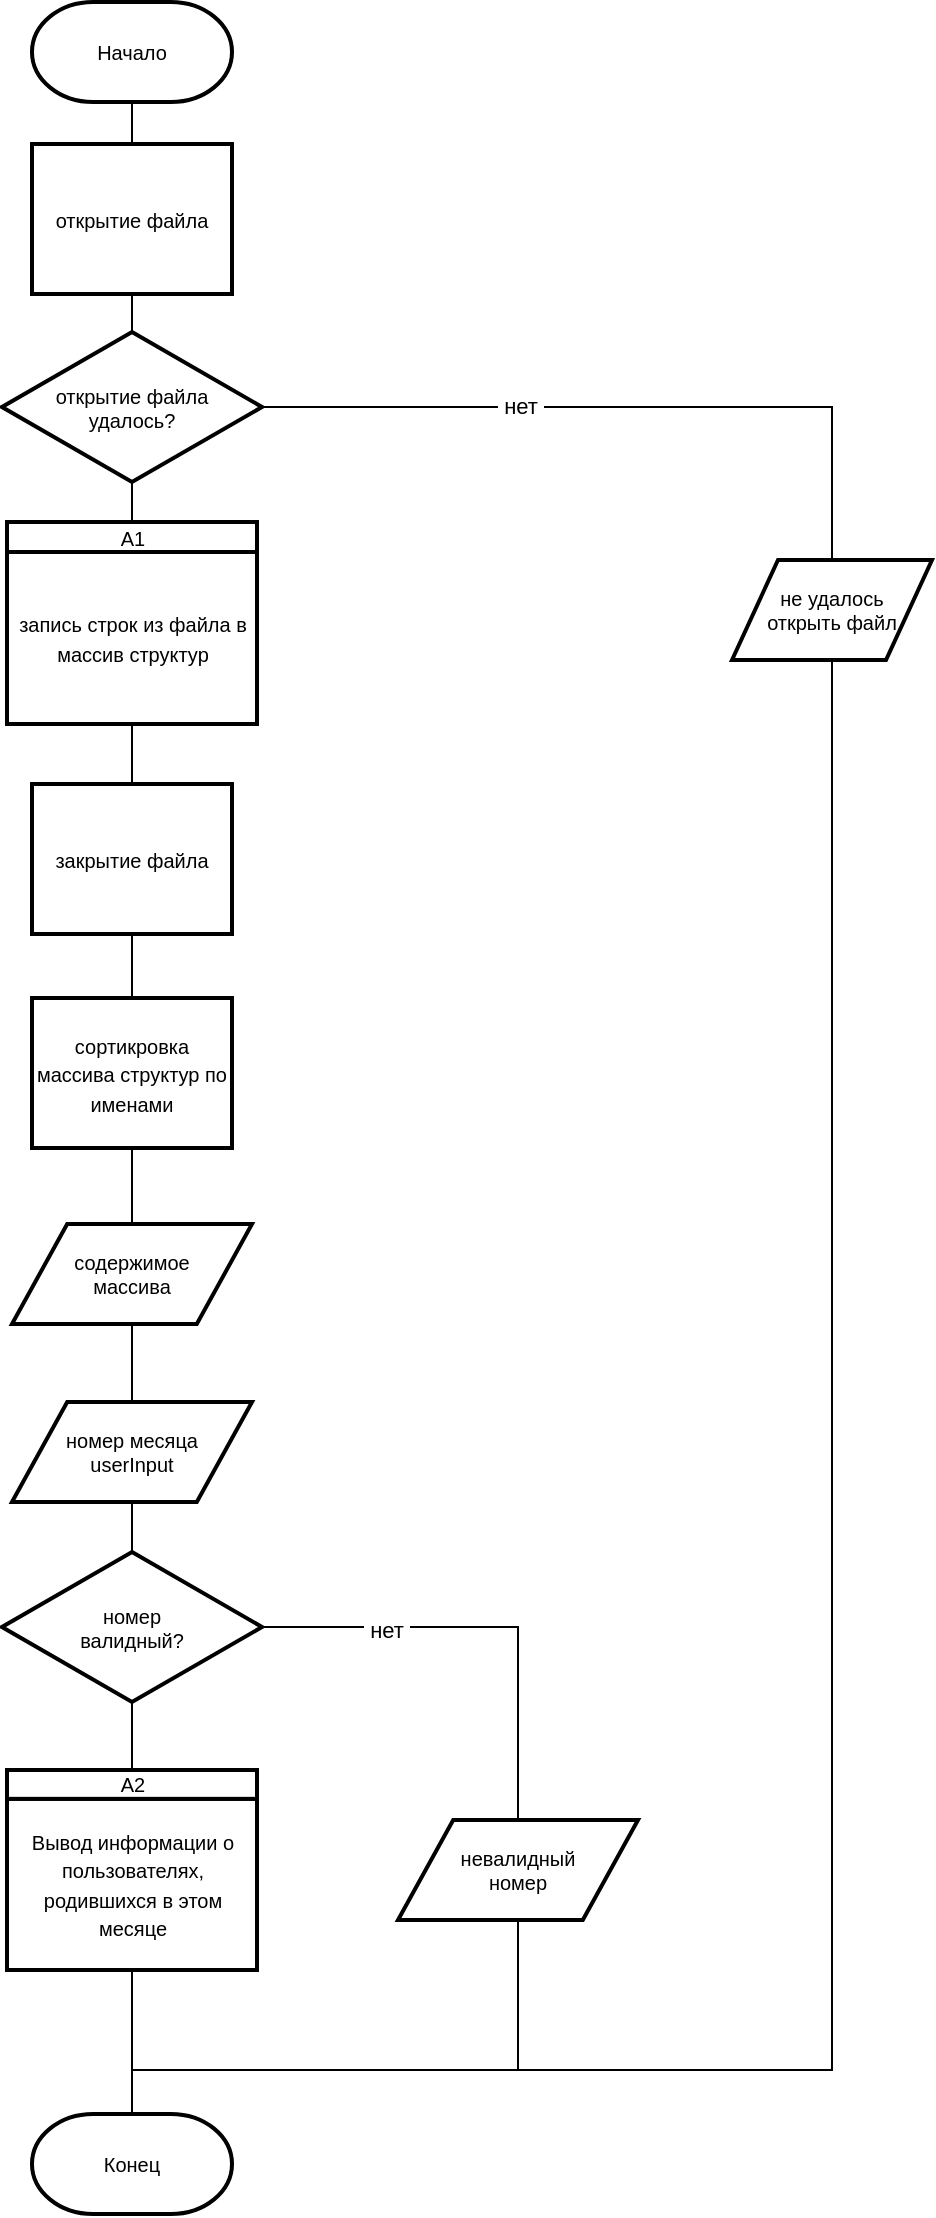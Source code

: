 <mxfile version="22.0.3" type="device" pages="3">
  <diagram name="main" id="lazlIpi1OaGIUPXyTEgX">
    <mxGraphModel dx="1235" dy="787" grid="0" gridSize="10" guides="1" tooltips="1" connect="1" arrows="1" fold="1" page="1" pageScale="1" pageWidth="827" pageHeight="1169" background="#FFFFFF" math="0" shadow="0">
      <root>
        <mxCell id="0" />
        <mxCell id="1" parent="0" />
        <mxCell id="wv007iws87gYzjvr48aI-2" value="" style="edgeStyle=orthogonalEdgeStyle;rounded=0;orthogonalLoop=1;jettySize=auto;html=1;endArrow=none;endFill=0;" edge="1" parent="1" source="Z46A1Nm37qk2X34-WZP2-1" target="wv007iws87gYzjvr48aI-1">
          <mxGeometry relative="1" as="geometry" />
        </mxCell>
        <mxCell id="Z46A1Nm37qk2X34-WZP2-1" value="Начало" style="strokeWidth=2;html=1;shape=mxgraph.flowchart.terminator;whiteSpace=wrap;fontSize=10;" parent="1" vertex="1">
          <mxGeometry x="224" y="28" width="100" height="50" as="geometry" />
        </mxCell>
        <mxCell id="Z46A1Nm37qk2X34-WZP2-2" value="Конец" style="strokeWidth=2;html=1;shape=mxgraph.flowchart.terminator;whiteSpace=wrap;fontSize=10;" parent="1" vertex="1">
          <mxGeometry x="224" y="1084" width="100" height="50" as="geometry" />
        </mxCell>
        <mxCell id="0dz4L4JcgLupeFccREA_-4" style="edgeStyle=orthogonalEdgeStyle;rounded=0;orthogonalLoop=1;jettySize=auto;html=1;entryX=0.5;entryY=0;entryDx=0;entryDy=0;endArrow=none;endFill=0;" parent="1" source="Z46A1Nm37qk2X34-WZP2-4" target="Z46A1Nm37qk2X34-WZP2-11" edge="1">
          <mxGeometry relative="1" as="geometry" />
        </mxCell>
        <mxCell id="0dz4L4JcgLupeFccREA_-14" style="edgeStyle=orthogonalEdgeStyle;rounded=0;orthogonalLoop=1;jettySize=auto;html=1;entryX=0.5;entryY=0;entryDx=0;entryDy=0;endArrow=none;endFill=0;" parent="1" source="Z46A1Nm37qk2X34-WZP2-4" target="IKsZ6_xhx8FJgToT8jfW-13" edge="1">
          <mxGeometry relative="1" as="geometry" />
        </mxCell>
        <mxCell id="0dz4L4JcgLupeFccREA_-17" value="&amp;nbsp;нет&amp;nbsp;" style="edgeLabel;html=1;align=center;verticalAlign=middle;resizable=0;points=[];" parent="0dz4L4JcgLupeFccREA_-14" vertex="1" connectable="0">
          <mxGeometry x="-0.288" y="1" relative="1" as="geometry">
            <mxPoint as="offset" />
          </mxGeometry>
        </mxCell>
        <mxCell id="Z46A1Nm37qk2X34-WZP2-4" value="открытие файла &lt;br&gt;удалось?" style="strokeWidth=2;html=1;shape=mxgraph.flowchart.decision;whiteSpace=wrap;fontSize=10;" parent="1" vertex="1">
          <mxGeometry x="209" y="193" width="130" height="75" as="geometry" />
        </mxCell>
        <mxCell id="0dz4L4JcgLupeFccREA_-6" value="" style="edgeStyle=orthogonalEdgeStyle;rounded=0;orthogonalLoop=1;jettySize=auto;html=1;endArrow=none;endFill=0;" parent="1" source="IKsZ6_xhx8FJgToT8jfW-1" target="IKsZ6_xhx8FJgToT8jfW-2" edge="1">
          <mxGeometry relative="1" as="geometry" />
        </mxCell>
        <mxCell id="IKsZ6_xhx8FJgToT8jfW-1" value="&lt;font style=&quot;font-size: 10px;&quot;&gt;закрытие файла&lt;/font&gt;" style="rounded=0;whiteSpace=wrap;html=1;absoluteArcSize=1;arcSize=14;strokeWidth=2;" parent="1" vertex="1">
          <mxGeometry x="224" y="419" width="100" height="75" as="geometry" />
        </mxCell>
        <mxCell id="0dz4L4JcgLupeFccREA_-7" style="edgeStyle=orthogonalEdgeStyle;rounded=0;orthogonalLoop=1;jettySize=auto;html=1;entryX=0.5;entryY=0;entryDx=0;entryDy=0;endArrow=none;endFill=0;" parent="1" source="IKsZ6_xhx8FJgToT8jfW-2" target="IKsZ6_xhx8FJgToT8jfW-4" edge="1">
          <mxGeometry relative="1" as="geometry" />
        </mxCell>
        <mxCell id="IKsZ6_xhx8FJgToT8jfW-2" value="&lt;font style=&quot;font-size: 10px;&quot;&gt;сортикровка массива структур по именами&lt;/font&gt;" style="rounded=0;whiteSpace=wrap;html=1;absoluteArcSize=1;arcSize=14;strokeWidth=2;" parent="1" vertex="1">
          <mxGeometry x="224" y="526" width="100" height="75" as="geometry" />
        </mxCell>
        <mxCell id="0dz4L4JcgLupeFccREA_-8" style="edgeStyle=orthogonalEdgeStyle;rounded=0;orthogonalLoop=1;jettySize=auto;html=1;entryX=0.5;entryY=0;entryDx=0;entryDy=0;endArrow=none;endFill=0;" parent="1" source="IKsZ6_xhx8FJgToT8jfW-4" target="IKsZ6_xhx8FJgToT8jfW-5" edge="1">
          <mxGeometry relative="1" as="geometry" />
        </mxCell>
        <mxCell id="IKsZ6_xhx8FJgToT8jfW-4" value="содержимое &lt;br&gt;массива" style="shape=parallelogram;html=1;strokeWidth=2;perimeter=parallelogramPerimeter;whiteSpace=wrap;rounded=0;arcSize=12;size=0.23;fontSize=10;" parent="1" vertex="1">
          <mxGeometry x="214" y="639" width="120" height="50" as="geometry" />
        </mxCell>
        <mxCell id="IKsZ6_xhx8FJgToT8jfW-5" value="номер месяца &lt;br&gt;userInput" style="shape=parallelogram;html=1;strokeWidth=2;perimeter=parallelogramPerimeter;whiteSpace=wrap;rounded=0;arcSize=12;size=0.23;fontSize=10;" parent="1" vertex="1">
          <mxGeometry x="214" y="728" width="120" height="50" as="geometry" />
        </mxCell>
        <mxCell id="0dz4L4JcgLupeFccREA_-10" style="edgeStyle=orthogonalEdgeStyle;rounded=0;orthogonalLoop=1;jettySize=auto;html=1;entryX=0.5;entryY=0;entryDx=0;entryDy=0;endArrow=none;endFill=0;" parent="1" source="IKsZ6_xhx8FJgToT8jfW-6" target="IKsZ6_xhx8FJgToT8jfW-9" edge="1">
          <mxGeometry relative="1" as="geometry" />
        </mxCell>
        <mxCell id="0dz4L4JcgLupeFccREA_-11" style="edgeStyle=orthogonalEdgeStyle;rounded=0;orthogonalLoop=1;jettySize=auto;html=1;entryX=0.5;entryY=0;entryDx=0;entryDy=0;endArrow=none;endFill=0;" parent="1" source="IKsZ6_xhx8FJgToT8jfW-6" target="IKsZ6_xhx8FJgToT8jfW-12" edge="1">
          <mxGeometry relative="1" as="geometry" />
        </mxCell>
        <mxCell id="0dz4L4JcgLupeFccREA_-18" value="&amp;nbsp;нет&amp;nbsp;" style="edgeLabel;html=1;align=center;verticalAlign=middle;resizable=0;points=[];" parent="0dz4L4JcgLupeFccREA_-11" vertex="1" connectable="0">
          <mxGeometry x="-0.454" y="-1" relative="1" as="geometry">
            <mxPoint as="offset" />
          </mxGeometry>
        </mxCell>
        <mxCell id="IKsZ6_xhx8FJgToT8jfW-6" value="номер &lt;br&gt;валидный?" style="strokeWidth=2;html=1;shape=mxgraph.flowchart.decision;whiteSpace=wrap;fontSize=10;" parent="1" vertex="1">
          <mxGeometry x="209" y="803" width="130" height="75" as="geometry" />
        </mxCell>
        <mxCell id="IKsZ6_xhx8FJgToT8jfW-7" value="" style="group" parent="1" vertex="1" connectable="0">
          <mxGeometry x="211.5" y="912" width="125" height="100" as="geometry" />
        </mxCell>
        <mxCell id="IKsZ6_xhx8FJgToT8jfW-8" value="&lt;font style=&quot;font-size: 10px;&quot;&gt;Вывод информации о пользователях, родившихся в этом месяце&lt;/font&gt;" style="rounded=0;whiteSpace=wrap;html=1;absoluteArcSize=1;arcSize=14;strokeWidth=2;" parent="IKsZ6_xhx8FJgToT8jfW-7" vertex="1">
          <mxGeometry y="14.42" width="125" height="85.58" as="geometry" />
        </mxCell>
        <mxCell id="IKsZ6_xhx8FJgToT8jfW-9" value="&lt;font style=&quot;font-size: 10px;&quot;&gt;А2&lt;/font&gt;" style="rounded=0;whiteSpace=wrap;html=1;absoluteArcSize=1;arcSize=14;strokeWidth=2;" parent="IKsZ6_xhx8FJgToT8jfW-7" vertex="1">
          <mxGeometry width="125" height="14.42" as="geometry" />
        </mxCell>
        <mxCell id="IKsZ6_xhx8FJgToT8jfW-10" value="" style="group" parent="1" vertex="1" connectable="0">
          <mxGeometry x="211.5" y="288" width="125" height="101" as="geometry" />
        </mxCell>
        <mxCell id="Z46A1Nm37qk2X34-WZP2-10" value="&lt;span style=&quot;font-size: 10px;&quot;&gt;запись строк из файла в массив структур&lt;/span&gt;" style="rounded=0;whiteSpace=wrap;html=1;absoluteArcSize=1;arcSize=14;strokeWidth=2;" parent="IKsZ6_xhx8FJgToT8jfW-10" vertex="1">
          <mxGeometry y="15" width="125" height="86" as="geometry" />
        </mxCell>
        <mxCell id="Z46A1Nm37qk2X34-WZP2-11" value="&lt;font style=&quot;font-size: 10px;&quot;&gt;А1&lt;/font&gt;" style="rounded=0;whiteSpace=wrap;html=1;absoluteArcSize=1;arcSize=14;strokeWidth=2;" parent="IKsZ6_xhx8FJgToT8jfW-10" vertex="1">
          <mxGeometry width="125" height="15" as="geometry" />
        </mxCell>
        <mxCell id="IKsZ6_xhx8FJgToT8jfW-12" value="невалидный &lt;br&gt;номер" style="shape=parallelogram;html=1;strokeWidth=2;perimeter=parallelogramPerimeter;whiteSpace=wrap;rounded=0;arcSize=12;size=0.23;fontSize=10;" parent="1" vertex="1">
          <mxGeometry x="407" y="937" width="120" height="50" as="geometry" />
        </mxCell>
        <mxCell id="IKsZ6_xhx8FJgToT8jfW-13" value="не удалось &lt;br&gt;открыть файл" style="shape=parallelogram;html=1;strokeWidth=2;perimeter=parallelogramPerimeter;whiteSpace=wrap;rounded=0;arcSize=12;size=0.23;fontSize=10;" parent="1" vertex="1">
          <mxGeometry x="574" y="307" width="100" height="50" as="geometry" />
        </mxCell>
        <mxCell id="0dz4L4JcgLupeFccREA_-5" style="edgeStyle=orthogonalEdgeStyle;rounded=0;orthogonalLoop=1;jettySize=auto;html=1;entryX=0.5;entryY=0;entryDx=0;entryDy=0;endArrow=none;endFill=0;" parent="1" source="Z46A1Nm37qk2X34-WZP2-10" target="IKsZ6_xhx8FJgToT8jfW-1" edge="1">
          <mxGeometry relative="1" as="geometry" />
        </mxCell>
        <mxCell id="0dz4L4JcgLupeFccREA_-9" style="edgeStyle=orthogonalEdgeStyle;rounded=0;orthogonalLoop=1;jettySize=auto;html=1;entryX=0.5;entryY=0;entryDx=0;entryDy=0;entryPerimeter=0;endArrow=none;endFill=0;" parent="1" source="IKsZ6_xhx8FJgToT8jfW-5" target="IKsZ6_xhx8FJgToT8jfW-6" edge="1">
          <mxGeometry relative="1" as="geometry" />
        </mxCell>
        <mxCell id="0dz4L4JcgLupeFccREA_-12" style="edgeStyle=orthogonalEdgeStyle;rounded=0;orthogonalLoop=1;jettySize=auto;html=1;entryX=0.5;entryY=0;entryDx=0;entryDy=0;entryPerimeter=0;endArrow=none;endFill=0;" parent="1" source="IKsZ6_xhx8FJgToT8jfW-8" target="Z46A1Nm37qk2X34-WZP2-2" edge="1">
          <mxGeometry relative="1" as="geometry" />
        </mxCell>
        <mxCell id="0dz4L4JcgLupeFccREA_-13" style="edgeStyle=orthogonalEdgeStyle;rounded=0;orthogonalLoop=1;jettySize=auto;html=1;entryX=0.5;entryY=0;entryDx=0;entryDy=0;entryPerimeter=0;endArrow=none;endFill=0;" parent="1" source="IKsZ6_xhx8FJgToT8jfW-12" target="Z46A1Nm37qk2X34-WZP2-2" edge="1">
          <mxGeometry relative="1" as="geometry">
            <Array as="points">
              <mxPoint x="467" y="1062" />
              <mxPoint x="274" y="1062" />
            </Array>
          </mxGeometry>
        </mxCell>
        <mxCell id="0dz4L4JcgLupeFccREA_-15" style="edgeStyle=orthogonalEdgeStyle;rounded=0;orthogonalLoop=1;jettySize=auto;html=1;entryX=0.5;entryY=0;entryDx=0;entryDy=0;entryPerimeter=0;endArrow=none;endFill=0;" parent="1" source="IKsZ6_xhx8FJgToT8jfW-13" target="Z46A1Nm37qk2X34-WZP2-2" edge="1">
          <mxGeometry relative="1" as="geometry">
            <Array as="points">
              <mxPoint x="624" y="1062" />
              <mxPoint x="274" y="1062" />
            </Array>
          </mxGeometry>
        </mxCell>
        <mxCell id="wv007iws87gYzjvr48aI-1" value="&lt;font style=&quot;font-size: 10px;&quot;&gt;открытие файла&lt;/font&gt;" style="rounded=0;whiteSpace=wrap;html=1;absoluteArcSize=1;arcSize=14;strokeWidth=2;" vertex="1" parent="1">
          <mxGeometry x="224" y="99" width="100" height="75" as="geometry" />
        </mxCell>
        <mxCell id="wv007iws87gYzjvr48aI-6" style="edgeStyle=orthogonalEdgeStyle;rounded=0;orthogonalLoop=1;jettySize=auto;html=1;entryX=0.5;entryY=0;entryDx=0;entryDy=0;entryPerimeter=0;endArrow=none;endFill=0;" edge="1" parent="1" source="wv007iws87gYzjvr48aI-1" target="Z46A1Nm37qk2X34-WZP2-4">
          <mxGeometry relative="1" as="geometry" />
        </mxCell>
      </root>
    </mxGraphModel>
  </diagram>
  <diagram id="Ln3d9JcLC5TUyUG_pwjH" name="А1">
    <mxGraphModel dx="1050" dy="669" grid="0" gridSize="10" guides="1" tooltips="1" connect="1" arrows="1" fold="1" page="1" pageScale="1" pageWidth="827" pageHeight="1169" math="0" shadow="0">
      <root>
        <mxCell id="0" />
        <mxCell id="1" parent="0" />
        <mxCell id="5QIdESNFHFzW5V-KC_6J-6" style="edgeStyle=orthogonalEdgeStyle;rounded=0;orthogonalLoop=1;jettySize=auto;html=1;entryX=0.5;entryY=0;entryDx=0;entryDy=0;endArrow=none;endFill=0;" parent="1" source="2eBIBL7nIoWC0Njgzees-1" target="2eBIBL7nIoWC0Njgzees-4" edge="1">
          <mxGeometry relative="1" as="geometry" />
        </mxCell>
        <mxCell id="2eBIBL7nIoWC0Njgzees-1" value="Начало А1" style="strokeWidth=2;html=1;shape=mxgraph.flowchart.terminator;whiteSpace=wrap;fontSize=10;" parent="1" vertex="1">
          <mxGeometry x="79.5" y="41" width="100" height="50" as="geometry" />
        </mxCell>
        <mxCell id="2eBIBL7nIoWC0Njgzees-3" value="Конец А1" style="strokeWidth=2;html=1;shape=mxgraph.flowchart.terminator;whiteSpace=wrap;fontSize=10;" parent="1" vertex="1">
          <mxGeometry x="79.5" y="734" width="100" height="50" as="geometry" />
        </mxCell>
        <mxCell id="2eBIBL7nIoWC0Njgzees-4" value="&lt;font style=&quot;font-size: 10px;&quot;&gt;i = 0&lt;/font&gt;" style="rounded=0;whiteSpace=wrap;html=1;absoluteArcSize=1;arcSize=14;strokeWidth=2;" parent="1" vertex="1">
          <mxGeometry x="92.0" y="124.0" width="75" height="50" as="geometry" />
        </mxCell>
        <mxCell id="2eBIBL7nIoWC0Njgzees-6" value="i &amp;lt; 9?" style="strokeWidth=2;html=1;shape=mxgraph.flowchart.decision;whiteSpace=wrap;fontSize=10;" parent="1" vertex="1">
          <mxGeometry x="64.5" y="205" width="130" height="75" as="geometry" />
        </mxCell>
        <mxCell id="2eBIBL7nIoWC0Njgzees-8" value="" style="edgeStyle=orthogonalEdgeStyle;rounded=0;orthogonalLoop=1;jettySize=auto;html=1;endArrow=none;endFill=0;strokeWidth=2;" parent="1" edge="1">
          <mxGeometry relative="1" as="geometry">
            <mxPoint x="466" y="431.17" as="sourcePoint" />
            <mxPoint x="495" y="430.83" as="targetPoint" />
            <Array as="points">
              <mxPoint x="495" y="430.83" />
            </Array>
          </mxGeometry>
        </mxCell>
        <mxCell id="2eBIBL7nIoWC0Njgzees-10" value="&lt;font style=&quot;font-size: 10px;&quot;&gt;в файле может быть &lt;br&gt;меньше 9 пользователей,&lt;br&gt;поэтому необходимо &lt;br&gt;запомнить, сколько&lt;br&gt;&lt;/font&gt;" style="strokeWidth=2;html=1;shape=mxgraph.flowchart.annotation_2;align=left;labelPosition=right;pointerEvents=1;" parent="1" vertex="1">
          <mxGeometry x="563" y="381" width="50" height="100" as="geometry" />
        </mxCell>
        <mxCell id="5QIdESNFHFzW5V-KC_6J-10" style="edgeStyle=orthogonalEdgeStyle;rounded=0;orthogonalLoop=1;jettySize=auto;html=1;entryX=0.5;entryY=0;entryDx=0;entryDy=0;endArrow=none;endFill=0;" parent="1" source="5QIdESNFHFzW5V-KC_6J-1" target="5QIdESNFHFzW5V-KC_6J-2" edge="1">
          <mxGeometry relative="1" as="geometry" />
        </mxCell>
        <mxCell id="5QIdESNFHFzW5V-KC_6J-12" style="edgeStyle=orthogonalEdgeStyle;rounded=0;orthogonalLoop=1;jettySize=auto;html=1;entryX=0.5;entryY=0;entryDx=0;entryDy=0;endArrow=none;endFill=0;" parent="1" source="5QIdESNFHFzW5V-KC_6J-1" target="5QIdESNFHFzW5V-KC_6J-4" edge="1">
          <mxGeometry relative="1" as="geometry" />
        </mxCell>
        <mxCell id="5QIdESNFHFzW5V-KC_6J-19" value="&amp;nbsp;нет&amp;nbsp;" style="edgeLabel;html=1;align=center;verticalAlign=middle;resizable=0;points=[];" parent="5QIdESNFHFzW5V-KC_6J-12" vertex="1" connectable="0">
          <mxGeometry x="-0.527" y="1" relative="1" as="geometry">
            <mxPoint as="offset" />
          </mxGeometry>
        </mxCell>
        <mxCell id="5QIdESNFHFzW5V-KC_6J-1" value="удалось прочесть информацию о пользователе?" style="strokeWidth=2;html=1;shape=mxgraph.flowchart.decision;whiteSpace=wrap;fontSize=10;" parent="1" vertex="1">
          <mxGeometry x="219" y="297" width="130" height="75" as="geometry" />
        </mxCell>
        <mxCell id="5QIdESNFHFzW5V-KC_6J-13" style="edgeStyle=orthogonalEdgeStyle;rounded=0;orthogonalLoop=1;jettySize=auto;html=1;entryX=0.5;entryY=0;entryDx=0;entryDy=0;endArrow=none;endFill=0;" parent="1" source="5QIdESNFHFzW5V-KC_6J-2" target="5QIdESNFHFzW5V-KC_6J-11" edge="1">
          <mxGeometry relative="1" as="geometry" />
        </mxCell>
        <mxCell id="5QIdESNFHFzW5V-KC_6J-2" value="&lt;font style=&quot;font-size: 10px;&quot;&gt;запись в массив&lt;/font&gt;" style="rounded=0;whiteSpace=wrap;html=1;absoluteArcSize=1;arcSize=14;strokeWidth=2;" parent="1" vertex="1">
          <mxGeometry x="246.5" y="406.0" width="75" height="50" as="geometry" />
        </mxCell>
        <mxCell id="5QIdESNFHFzW5V-KC_6J-15" style="edgeStyle=orthogonalEdgeStyle;rounded=0;orthogonalLoop=1;jettySize=auto;html=1;entryX=0.5;entryY=0;entryDx=0;entryDy=0;endArrow=none;endFill=0;" parent="1" source="5QIdESNFHFzW5V-KC_6J-3" target="5QIdESNFHFzW5V-KC_6J-11" edge="1">
          <mxGeometry relative="1" as="geometry">
            <Array as="points">
              <mxPoint x="429" y="579" />
              <mxPoint x="284" y="579" />
            </Array>
          </mxGeometry>
        </mxCell>
        <mxCell id="5QIdESNFHFzW5V-KC_6J-3" value="&lt;font style=&quot;font-size: 10px;&quot;&gt;i = 9&lt;br&gt;&lt;/font&gt;" style="rounded=0;whiteSpace=wrap;html=1;absoluteArcSize=1;arcSize=14;strokeWidth=2;" parent="1" vertex="1">
          <mxGeometry x="391.0" y="495.0" width="75" height="50" as="geometry" />
        </mxCell>
        <mxCell id="5QIdESNFHFzW5V-KC_6J-14" style="edgeStyle=orthogonalEdgeStyle;rounded=0;orthogonalLoop=1;jettySize=auto;html=1;entryX=0.5;entryY=0;entryDx=0;entryDy=0;endArrow=none;endFill=0;" parent="1" source="5QIdESNFHFzW5V-KC_6J-4" target="5QIdESNFHFzW5V-KC_6J-3" edge="1">
          <mxGeometry relative="1" as="geometry" />
        </mxCell>
        <mxCell id="5QIdESNFHFzW5V-KC_6J-4" value="&lt;font style=&quot;font-size: 10px;&quot;&gt;n = i&lt;br&gt;&lt;/font&gt;" style="rounded=0;whiteSpace=wrap;html=1;absoluteArcSize=1;arcSize=14;strokeWidth=2;" parent="1" vertex="1">
          <mxGeometry x="391.0" y="406.0" width="75" height="50" as="geometry" />
        </mxCell>
        <mxCell id="5QIdESNFHFzW5V-KC_6J-7" style="edgeStyle=orthogonalEdgeStyle;rounded=0;orthogonalLoop=1;jettySize=auto;html=1;entryX=0.5;entryY=0;entryDx=0;entryDy=0;entryPerimeter=0;endArrow=none;endFill=0;" parent="1" source="2eBIBL7nIoWC0Njgzees-4" target="2eBIBL7nIoWC0Njgzees-6" edge="1">
          <mxGeometry relative="1" as="geometry" />
        </mxCell>
        <mxCell id="5QIdESNFHFzW5V-KC_6J-8" style="edgeStyle=orthogonalEdgeStyle;rounded=0;orthogonalLoop=1;jettySize=auto;html=1;entryX=0.5;entryY=0;entryDx=0;entryDy=0;entryPerimeter=0;endArrow=none;endFill=0;" parent="1" source="2eBIBL7nIoWC0Njgzees-6" target="5QIdESNFHFzW5V-KC_6J-1" edge="1">
          <mxGeometry relative="1" as="geometry" />
        </mxCell>
        <mxCell id="5QIdESNFHFzW5V-KC_6J-18" value="&amp;nbsp;да&amp;nbsp;" style="edgeLabel;html=1;align=center;verticalAlign=middle;resizable=0;points=[];" parent="5QIdESNFHFzW5V-KC_6J-8" vertex="1" connectable="0">
          <mxGeometry x="-0.406" relative="1" as="geometry">
            <mxPoint as="offset" />
          </mxGeometry>
        </mxCell>
        <mxCell id="5QIdESNFHFzW5V-KC_6J-9" style="edgeStyle=orthogonalEdgeStyle;rounded=0;orthogonalLoop=1;jettySize=auto;html=1;entryX=0.5;entryY=0;entryDx=0;entryDy=0;entryPerimeter=0;endArrow=none;endFill=0;" parent="1" source="2eBIBL7nIoWC0Njgzees-6" target="2eBIBL7nIoWC0Njgzees-3" edge="1">
          <mxGeometry relative="1" as="geometry" />
        </mxCell>
        <mxCell id="5QIdESNFHFzW5V-KC_6J-16" style="edgeStyle=orthogonalEdgeStyle;rounded=0;orthogonalLoop=1;jettySize=auto;html=1;" parent="1" source="5QIdESNFHFzW5V-KC_6J-11" edge="1">
          <mxGeometry relative="1" as="geometry">
            <mxPoint x="130" y="192" as="targetPoint" />
            <Array as="points">
              <mxPoint x="284" y="700" />
              <mxPoint x="752" y="700" />
              <mxPoint x="752" y="192" />
            </Array>
          </mxGeometry>
        </mxCell>
        <mxCell id="5QIdESNFHFzW5V-KC_6J-11" value="&lt;font style=&quot;font-size: 10px;&quot;&gt;i = i + 1&lt;/font&gt;" style="rounded=0;whiteSpace=wrap;html=1;absoluteArcSize=1;arcSize=14;strokeWidth=2;" parent="1" vertex="1">
          <mxGeometry x="246.5" y="622.0" width="75" height="50" as="geometry" />
        </mxCell>
        <mxCell id="5QIdESNFHFzW5V-KC_6J-17" value="" style="edgeStyle=orthogonalEdgeStyle;rounded=0;orthogonalLoop=1;jettySize=auto;html=1;endArrow=none;endFill=0;strokeWidth=2;" parent="1" edge="1">
          <mxGeometry relative="1" as="geometry">
            <mxPoint x="512" y="431.19" as="sourcePoint" />
            <mxPoint x="541" y="430.85" as="targetPoint" />
            <Array as="points">
              <mxPoint x="541" y="430.85" />
            </Array>
          </mxGeometry>
        </mxCell>
      </root>
    </mxGraphModel>
  </diagram>
  <diagram id="cU9SGsdOSj3crgYe7bFV" name="А2">
    <mxGraphModel dx="1050" dy="669" grid="0" gridSize="10" guides="1" tooltips="1" connect="1" arrows="1" fold="1" page="1" pageScale="1" pageWidth="827" pageHeight="1169" math="0" shadow="0">
      <root>
        <mxCell id="0" />
        <mxCell id="1" parent="0" />
        <mxCell id="NAEA3cItimG5jURh_7mo-10" style="edgeStyle=orthogonalEdgeStyle;rounded=0;orthogonalLoop=1;jettySize=auto;html=1;entryX=0.5;entryY=0;entryDx=0;entryDy=0;endArrow=none;endFill=0;" parent="1" source="jQaLVViTxWYYZJHfe1Zv-1" target="doCCTd58GOGU7euBaRZZ-1" edge="1">
          <mxGeometry relative="1" as="geometry" />
        </mxCell>
        <mxCell id="jQaLVViTxWYYZJHfe1Zv-1" value="Начало А2" style="strokeWidth=2;html=1;shape=mxgraph.flowchart.terminator;whiteSpace=wrap;fontSize=10;" parent="1" vertex="1">
          <mxGeometry x="79.5" y="50" width="100" height="50" as="geometry" />
        </mxCell>
        <mxCell id="jQaLVViTxWYYZJHfe1Zv-2" value="Конец А2" style="strokeWidth=2;html=1;shape=mxgraph.flowchart.terminator;whiteSpace=wrap;fontSize=10;" parent="1" vertex="1">
          <mxGeometry x="79.5" y="1082" width="100" height="50" as="geometry" />
        </mxCell>
        <mxCell id="doCCTd58GOGU7euBaRZZ-1" value="&lt;font style=&quot;font-size: 10px;&quot;&gt;i = 0&lt;/font&gt;" style="rounded=0;whiteSpace=wrap;html=1;absoluteArcSize=1;arcSize=14;strokeWidth=2;" parent="1" vertex="1">
          <mxGeometry x="79.5" y="133.0" width="100" height="75" as="geometry" />
        </mxCell>
        <mxCell id="doCCTd58GOGU7euBaRZZ-2" value="i &amp;lt; n?" style="strokeWidth=2;html=1;shape=mxgraph.flowchart.decision;whiteSpace=wrap;fontSize=10;" parent="1" vertex="1">
          <mxGeometry x="64.5" y="245" width="130" height="75" as="geometry" />
        </mxCell>
        <mxCell id="doCCTd58GOGU7euBaRZZ-15" style="edgeStyle=orthogonalEdgeStyle;rounded=0;orthogonalLoop=1;jettySize=auto;html=1;entryX=0.5;entryY=0;entryDx=0;entryDy=0;entryPerimeter=0;endArrow=none;endFill=0;" parent="1" source="doCCTd58GOGU7euBaRZZ-1" target="doCCTd58GOGU7euBaRZZ-2" edge="1">
          <mxGeometry relative="1" as="geometry" />
        </mxCell>
        <mxCell id="doCCTd58GOGU7euBaRZZ-16" style="edgeStyle=orthogonalEdgeStyle;rounded=0;orthogonalLoop=1;jettySize=auto;html=1;entryX=0.5;entryY=0;entryDx=0;entryDy=0;endArrow=none;endFill=0;" parent="1" source="doCCTd58GOGU7euBaRZZ-2" target="doCCTd58GOGU7euBaRZZ-21" edge="1">
          <mxGeometry relative="1" as="geometry">
            <mxPoint x="284" y="337" as="targetPoint" />
          </mxGeometry>
        </mxCell>
        <mxCell id="doCCTd58GOGU7euBaRZZ-17" value="&amp;nbsp;да&amp;nbsp;" style="edgeLabel;html=1;align=center;verticalAlign=middle;resizable=0;points=[];" parent="doCCTd58GOGU7euBaRZZ-16" vertex="1" connectable="0">
          <mxGeometry x="-0.406" relative="1" as="geometry">
            <mxPoint as="offset" />
          </mxGeometry>
        </mxCell>
        <mxCell id="doCCTd58GOGU7euBaRZZ-18" style="edgeStyle=orthogonalEdgeStyle;rounded=0;orthogonalLoop=1;jettySize=auto;html=1;" parent="1" source="doCCTd58GOGU7euBaRZZ-19" edge="1">
          <mxGeometry relative="1" as="geometry">
            <mxPoint x="130" y="232" as="targetPoint" />
            <Array as="points">
              <mxPoint x="284" y="855" />
              <mxPoint x="563" y="855" />
              <mxPoint x="563" y="232" />
            </Array>
          </mxGeometry>
        </mxCell>
        <mxCell id="doCCTd58GOGU7euBaRZZ-19" value="&lt;font style=&quot;font-size: 10px;&quot;&gt;i = i + 1&lt;/font&gt;" style="rounded=0;whiteSpace=wrap;html=1;absoluteArcSize=1;arcSize=14;strokeWidth=2;" parent="1" vertex="1">
          <mxGeometry x="234.0" y="745.0" width="100" height="75" as="geometry" />
        </mxCell>
        <mxCell id="doCCTd58GOGU7euBaRZZ-21" value="&lt;span style=&quot;font-size: 10px;&quot;&gt;скопируем месяц рождения пользователя в month&lt;/span&gt;" style="rounded=0;whiteSpace=wrap;html=1;absoluteArcSize=1;arcSize=14;strokeWidth=2;" parent="1" vertex="1">
          <mxGeometry x="234.0" y="326.0" width="100" height="75" as="geometry" />
        </mxCell>
        <mxCell id="NAEA3cItimG5jURh_7mo-4" style="edgeStyle=orthogonalEdgeStyle;rounded=0;orthogonalLoop=1;jettySize=auto;html=1;entryX=0.5;entryY=0;entryDx=0;entryDy=0;endArrow=none;endFill=0;" parent="1" source="doCCTd58GOGU7euBaRZZ-23" target="doCCTd58GOGU7euBaRZZ-19" edge="1">
          <mxGeometry relative="1" as="geometry" />
        </mxCell>
        <mxCell id="NAEA3cItimG5jURh_7mo-6" style="edgeStyle=orthogonalEdgeStyle;rounded=0;orthogonalLoop=1;jettySize=auto;html=1;entryX=0.5;entryY=0;entryDx=0;entryDy=0;endArrow=none;endFill=0;" parent="1" source="doCCTd58GOGU7euBaRZZ-23" target="NAEA3cItimG5jURh_7mo-1" edge="1">
          <mxGeometry relative="1" as="geometry" />
        </mxCell>
        <mxCell id="Hf2LugAs--_fQBSB7wic-6" value="&amp;nbsp;да&amp;nbsp;" style="edgeLabel;html=1;align=center;verticalAlign=middle;resizable=0;points=[];" parent="NAEA3cItimG5jURh_7mo-6" vertex="1" connectable="0">
          <mxGeometry x="-0.39" y="2" relative="1" as="geometry">
            <mxPoint y="2" as="offset" />
          </mxGeometry>
        </mxCell>
        <mxCell id="doCCTd58GOGU7euBaRZZ-23" value="month = userInput?" style="strokeWidth=2;html=1;shape=mxgraph.flowchart.decision;whiteSpace=wrap;fontSize=10;" parent="1" vertex="1">
          <mxGeometry x="219" y="450" width="130" height="75" as="geometry" />
        </mxCell>
        <mxCell id="NAEA3cItimG5jURh_7mo-7" style="edgeStyle=orthogonalEdgeStyle;rounded=0;orthogonalLoop=1;jettySize=auto;html=1;entryX=0.5;entryY=0;entryDx=0;entryDy=0;endArrow=none;endFill=0;" parent="1" source="NAEA3cItimG5jURh_7mo-1" target="NAEA3cItimG5jURh_7mo-3" edge="1">
          <mxGeometry relative="1" as="geometry" />
        </mxCell>
        <mxCell id="NAEA3cItimG5jURh_7mo-1" value="информация о пользователе" style="shape=parallelogram;html=1;strokeWidth=2;perimeter=parallelogramPerimeter;whiteSpace=wrap;rounded=0;arcSize=12;size=0.23;fontSize=10;" parent="1" vertex="1">
          <mxGeometry x="398" y="531" width="100" height="50" as="geometry" />
        </mxCell>
        <mxCell id="NAEA3cItimG5jURh_7mo-8" style="edgeStyle=orthogonalEdgeStyle;rounded=0;orthogonalLoop=1;jettySize=auto;html=1;entryX=0.5;entryY=0;entryDx=0;entryDy=0;endArrow=none;endFill=0;" parent="1" source="NAEA3cItimG5jURh_7mo-3" target="doCCTd58GOGU7euBaRZZ-19" edge="1">
          <mxGeometry relative="1" as="geometry">
            <Array as="points">
              <mxPoint x="448" y="711" />
              <mxPoint x="284" y="711" />
            </Array>
          </mxGeometry>
        </mxCell>
        <mxCell id="NAEA3cItimG5jURh_7mo-3" value="&lt;span style=&quot;font-size: 10px;&quot;&gt;count = count + 1&lt;/span&gt;" style="rounded=0;whiteSpace=wrap;html=1;absoluteArcSize=1;arcSize=14;strokeWidth=2;" parent="1" vertex="1">
          <mxGeometry x="398.0" y="609.0" width="100" height="75" as="geometry" />
        </mxCell>
        <mxCell id="NAEA3cItimG5jURh_7mo-5" style="edgeStyle=orthogonalEdgeStyle;rounded=0;orthogonalLoop=1;jettySize=auto;html=1;entryX=0.5;entryY=0;entryDx=0;entryDy=0;entryPerimeter=0;endArrow=none;endFill=0;" parent="1" source="doCCTd58GOGU7euBaRZZ-21" target="doCCTd58GOGU7euBaRZZ-23" edge="1">
          <mxGeometry relative="1" as="geometry" />
        </mxCell>
        <mxCell id="Hf2LugAs--_fQBSB7wic-1" style="edgeStyle=orthogonalEdgeStyle;rounded=0;orthogonalLoop=1;jettySize=auto;html=1;entryX=0.5;entryY=0;entryDx=0;entryDy=0;endArrow=none;endFill=0;" parent="1" source="NAEA3cItimG5jURh_7mo-12" target="NAEA3cItimG5jURh_7mo-13" edge="1">
          <mxGeometry relative="1" as="geometry" />
        </mxCell>
        <mxCell id="Hf2LugAs--_fQBSB7wic-5" value="&amp;nbsp;да&amp;nbsp;" style="edgeLabel;html=1;align=center;verticalAlign=middle;resizable=0;points=[];" parent="Hf2LugAs--_fQBSB7wic-1" vertex="1" connectable="0">
          <mxGeometry x="-0.317" relative="1" as="geometry">
            <mxPoint as="offset" />
          </mxGeometry>
        </mxCell>
        <mxCell id="NAEA3cItimG5jURh_7mo-12" value="count = 0?" style="strokeWidth=2;html=1;shape=mxgraph.flowchart.decision;whiteSpace=wrap;fontSize=10;" parent="1" vertex="1">
          <mxGeometry x="64.5" y="905" width="130" height="75" as="geometry" />
        </mxCell>
        <mxCell id="NAEA3cItimG5jURh_7mo-13" value="пользователей, родившихся в этот месяц, нет" style="shape=parallelogram;html=1;strokeWidth=2;perimeter=parallelogramPerimeter;whiteSpace=wrap;rounded=0;arcSize=12;size=0.23;fontSize=10;" parent="1" vertex="1">
          <mxGeometry x="246" y="976" width="120" height="50" as="geometry" />
        </mxCell>
        <mxCell id="Hf2LugAs--_fQBSB7wic-2" style="edgeStyle=orthogonalEdgeStyle;rounded=0;orthogonalLoop=1;jettySize=auto;html=1;entryX=0.5;entryY=0;entryDx=0;entryDy=0;entryPerimeter=0;endArrow=none;endFill=0;" parent="1" source="NAEA3cItimG5jURh_7mo-12" target="jQaLVViTxWYYZJHfe1Zv-2" edge="1">
          <mxGeometry relative="1" as="geometry" />
        </mxCell>
        <mxCell id="Hf2LugAs--_fQBSB7wic-3" style="edgeStyle=orthogonalEdgeStyle;rounded=0;orthogonalLoop=1;jettySize=auto;html=1;entryX=0.5;entryY=0;entryDx=0;entryDy=0;entryPerimeter=0;endArrow=none;endFill=0;" parent="1" source="NAEA3cItimG5jURh_7mo-13" target="jQaLVViTxWYYZJHfe1Zv-2" edge="1">
          <mxGeometry relative="1" as="geometry">
            <Array as="points">
              <mxPoint x="306" y="1045" />
              <mxPoint x="130" y="1045" />
            </Array>
          </mxGeometry>
        </mxCell>
        <mxCell id="Hf2LugAs--_fQBSB7wic-4" style="edgeStyle=orthogonalEdgeStyle;rounded=0;orthogonalLoop=1;jettySize=auto;html=1;entryX=0.5;entryY=0;entryDx=0;entryDy=0;entryPerimeter=0;endArrow=none;endFill=0;" parent="1" source="doCCTd58GOGU7euBaRZZ-2" target="NAEA3cItimG5jURh_7mo-12" edge="1">
          <mxGeometry relative="1" as="geometry" />
        </mxCell>
      </root>
    </mxGraphModel>
  </diagram>
</mxfile>
